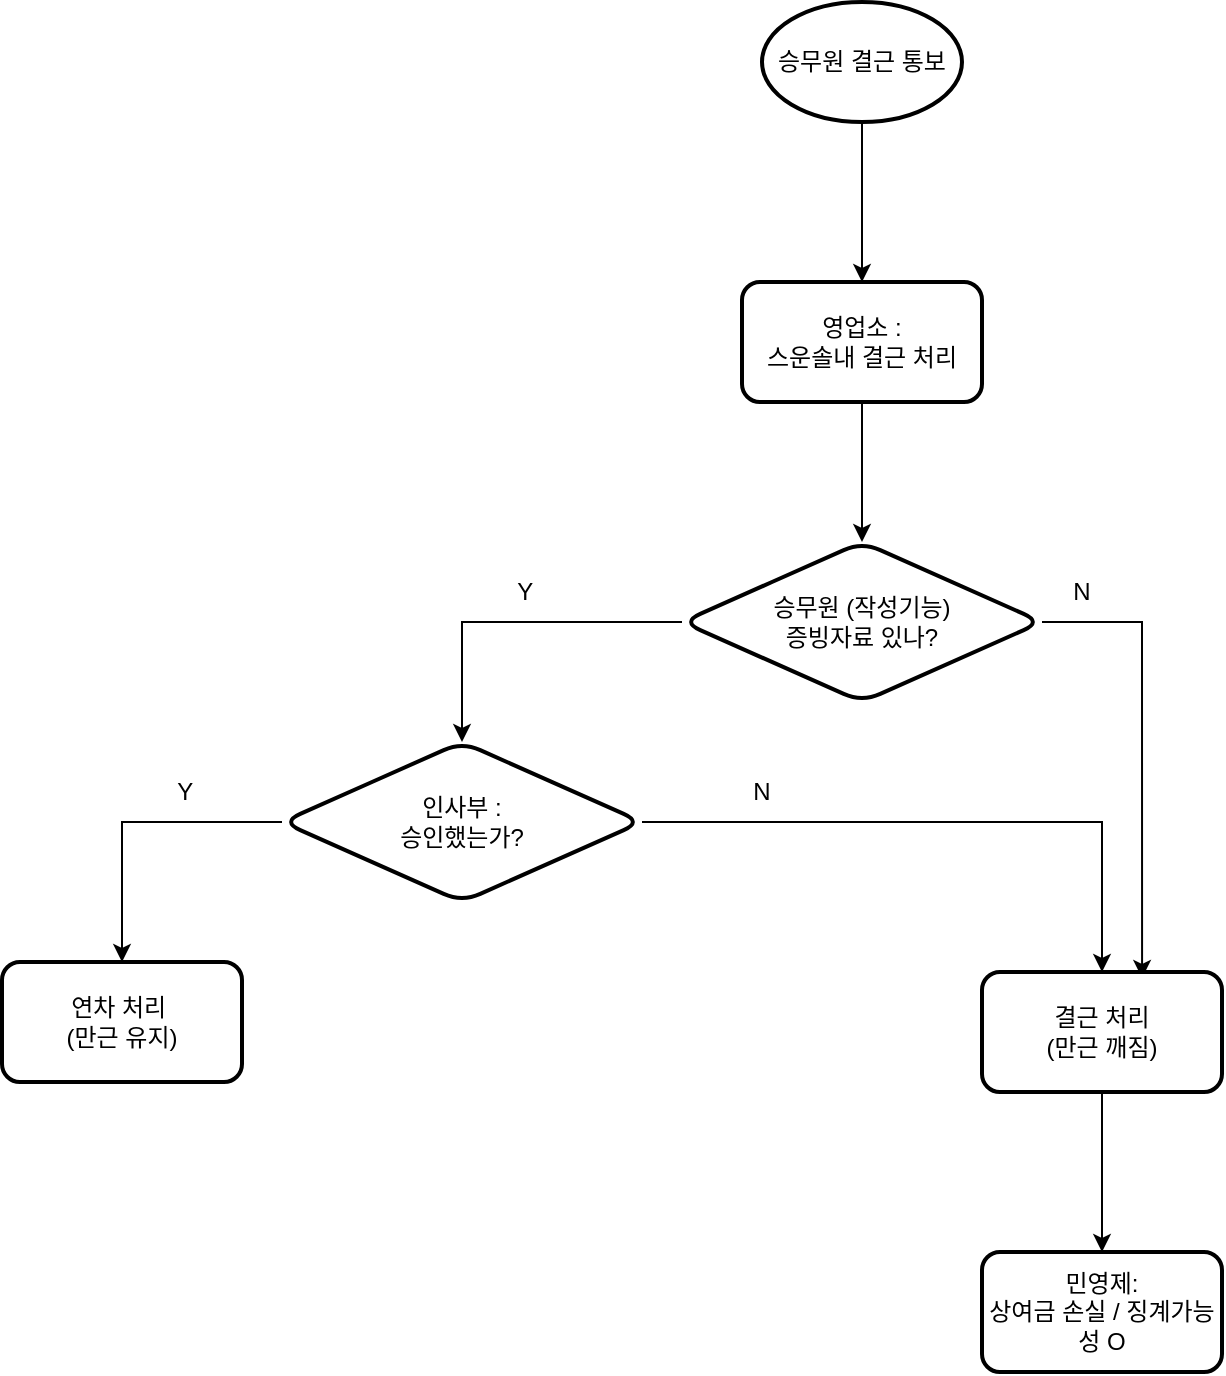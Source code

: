 <mxfile version="27.0.9">
  <diagram name="페이지-1" id="vuIk84E9ZnjiC9cssTG-">
    <mxGraphModel dx="1716" dy="681" grid="1" gridSize="10" guides="1" tooltips="1" connect="1" arrows="1" fold="1" page="1" pageScale="1" pageWidth="827" pageHeight="1169" math="0" shadow="0">
      <root>
        <mxCell id="0" />
        <mxCell id="1" parent="0" />
        <mxCell id="w6aSqgwBce9BC8OkfIPm-3" value="" style="edgeStyle=orthogonalEdgeStyle;rounded=0;orthogonalLoop=1;jettySize=auto;html=1;" edge="1" parent="1" source="w6aSqgwBce9BC8OkfIPm-1" target="w6aSqgwBce9BC8OkfIPm-2">
          <mxGeometry relative="1" as="geometry" />
        </mxCell>
        <mxCell id="w6aSqgwBce9BC8OkfIPm-1" value="승무원 결근 통보" style="strokeWidth=2;html=1;shape=mxgraph.flowchart.start_1;whiteSpace=wrap;" vertex="1" parent="1">
          <mxGeometry x="350" y="40" width="100" height="60" as="geometry" />
        </mxCell>
        <mxCell id="w6aSqgwBce9BC8OkfIPm-5" value="" style="edgeStyle=orthogonalEdgeStyle;rounded=0;orthogonalLoop=1;jettySize=auto;html=1;" edge="1" parent="1" source="w6aSqgwBce9BC8OkfIPm-2" target="w6aSqgwBce9BC8OkfIPm-4">
          <mxGeometry relative="1" as="geometry" />
        </mxCell>
        <mxCell id="w6aSqgwBce9BC8OkfIPm-2" value="영업소 :&lt;br&gt;스운솔내 결근 처리" style="rounded=1;whiteSpace=wrap;html=1;strokeWidth=2;" vertex="1" parent="1">
          <mxGeometry x="340" y="180" width="120" height="60" as="geometry" />
        </mxCell>
        <mxCell id="w6aSqgwBce9BC8OkfIPm-9" value="" style="edgeStyle=orthogonalEdgeStyle;rounded=0;orthogonalLoop=1;jettySize=auto;html=1;" edge="1" parent="1" source="w6aSqgwBce9BC8OkfIPm-4" target="w6aSqgwBce9BC8OkfIPm-8">
          <mxGeometry relative="1" as="geometry" />
        </mxCell>
        <mxCell id="w6aSqgwBce9BC8OkfIPm-15" value="" style="edgeStyle=orthogonalEdgeStyle;rounded=0;orthogonalLoop=1;jettySize=auto;html=1;entryX=0.667;entryY=0.05;entryDx=0;entryDy=0;entryPerimeter=0;" edge="1" parent="1" source="w6aSqgwBce9BC8OkfIPm-4" target="w6aSqgwBce9BC8OkfIPm-12">
          <mxGeometry relative="1" as="geometry">
            <mxPoint x="540" y="520" as="targetPoint" />
            <Array as="points">
              <mxPoint x="540" y="350" />
            </Array>
          </mxGeometry>
        </mxCell>
        <mxCell id="w6aSqgwBce9BC8OkfIPm-4" value="승무원 (작성기능)&lt;div&gt;증빙자료 있나?&lt;/div&gt;" style="rhombus;whiteSpace=wrap;html=1;rounded=1;strokeWidth=2;" vertex="1" parent="1">
          <mxGeometry x="310" y="310" width="180" height="80" as="geometry" />
        </mxCell>
        <mxCell id="w6aSqgwBce9BC8OkfIPm-11" value="" style="edgeStyle=orthogonalEdgeStyle;rounded=0;orthogonalLoop=1;jettySize=auto;html=1;" edge="1" parent="1" source="w6aSqgwBce9BC8OkfIPm-8" target="w6aSqgwBce9BC8OkfIPm-10">
          <mxGeometry relative="1" as="geometry" />
        </mxCell>
        <mxCell id="w6aSqgwBce9BC8OkfIPm-13" value="" style="edgeStyle=orthogonalEdgeStyle;rounded=0;orthogonalLoop=1;jettySize=auto;html=1;" edge="1" parent="1" source="w6aSqgwBce9BC8OkfIPm-8" target="w6aSqgwBce9BC8OkfIPm-12">
          <mxGeometry relative="1" as="geometry" />
        </mxCell>
        <mxCell id="w6aSqgwBce9BC8OkfIPm-8" value="인사부 :&lt;br&gt;승인했는가?" style="rhombus;whiteSpace=wrap;html=1;rounded=1;strokeWidth=2;" vertex="1" parent="1">
          <mxGeometry x="110" y="410" width="180" height="80" as="geometry" />
        </mxCell>
        <mxCell id="w6aSqgwBce9BC8OkfIPm-10" value="연차 처리&amp;nbsp;&lt;br&gt;(만근 유지)" style="whiteSpace=wrap;html=1;rounded=1;strokeWidth=2;" vertex="1" parent="1">
          <mxGeometry x="-30" y="520" width="120" height="60" as="geometry" />
        </mxCell>
        <mxCell id="w6aSqgwBce9BC8OkfIPm-17" value="" style="edgeStyle=orthogonalEdgeStyle;rounded=0;orthogonalLoop=1;jettySize=auto;html=1;" edge="1" parent="1" source="w6aSqgwBce9BC8OkfIPm-12" target="w6aSqgwBce9BC8OkfIPm-16">
          <mxGeometry relative="1" as="geometry" />
        </mxCell>
        <mxCell id="w6aSqgwBce9BC8OkfIPm-12" value="결근 처리&lt;br&gt;(만근 깨짐)" style="whiteSpace=wrap;html=1;rounded=1;strokeWidth=2;" vertex="1" parent="1">
          <mxGeometry x="460" y="525" width="120" height="60" as="geometry" />
        </mxCell>
        <mxCell id="w6aSqgwBce9BC8OkfIPm-16" value="민영제:&lt;div&gt;상여금 손실 / 징계가능성 O&lt;/div&gt;" style="whiteSpace=wrap;html=1;rounded=1;strokeWidth=2;" vertex="1" parent="1">
          <mxGeometry x="460" y="665" width="120" height="60" as="geometry" />
        </mxCell>
        <mxCell id="w6aSqgwBce9BC8OkfIPm-18" value="&amp;nbsp;Y" style="text;html=1;align=center;verticalAlign=middle;whiteSpace=wrap;rounded=0;" vertex="1" parent="1">
          <mxGeometry x="200" y="320" width="60" height="30" as="geometry" />
        </mxCell>
        <mxCell id="w6aSqgwBce9BC8OkfIPm-20" value="&amp;nbsp;Y" style="text;html=1;align=center;verticalAlign=middle;whiteSpace=wrap;rounded=0;" vertex="1" parent="1">
          <mxGeometry x="30" y="420" width="60" height="30" as="geometry" />
        </mxCell>
        <mxCell id="w6aSqgwBce9BC8OkfIPm-21" value="N" style="text;html=1;align=center;verticalAlign=middle;whiteSpace=wrap;rounded=0;" vertex="1" parent="1">
          <mxGeometry x="480" y="320" width="60" height="30" as="geometry" />
        </mxCell>
        <mxCell id="w6aSqgwBce9BC8OkfIPm-22" value="N" style="text;html=1;align=center;verticalAlign=middle;whiteSpace=wrap;rounded=0;" vertex="1" parent="1">
          <mxGeometry x="320" y="420" width="60" height="30" as="geometry" />
        </mxCell>
      </root>
    </mxGraphModel>
  </diagram>
</mxfile>
